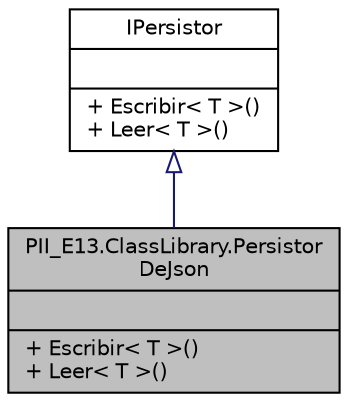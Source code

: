 digraph "PII_E13.ClassLibrary.PersistorDeJson"
{
 // INTERACTIVE_SVG=YES
 // LATEX_PDF_SIZE
  edge [fontname="Helvetica",fontsize="10",labelfontname="Helvetica",labelfontsize="10"];
  node [fontname="Helvetica",fontsize="10",shape=record];
  Node1 [label="{PII_E13.ClassLibrary.Persistor\lDeJson\n||+ Escribir\< T \>()\l+ Leer\< T \>()\l}",height=0.2,width=0.4,color="black", fillcolor="grey75", style="filled", fontcolor="black",tooltip="Clase encargada de persistir información en archivos."];
  Node2 -> Node1 [dir="back",color="midnightblue",fontsize="10",style="solid",arrowtail="onormal",fontname="Helvetica"];
  Node2 [label="{IPersistor\n||+ Escribir\< T \>()\l+ Leer\< T \>()\l}",height=0.2,width=0.4,color="black", fillcolor="white", style="filled",URL="$interfacePII__E13_1_1ClassLibrary_1_1IPersistor.html",tooltip="Interface que representa las operaciones de un persistor de información a través de diferentes medios..."];
}
